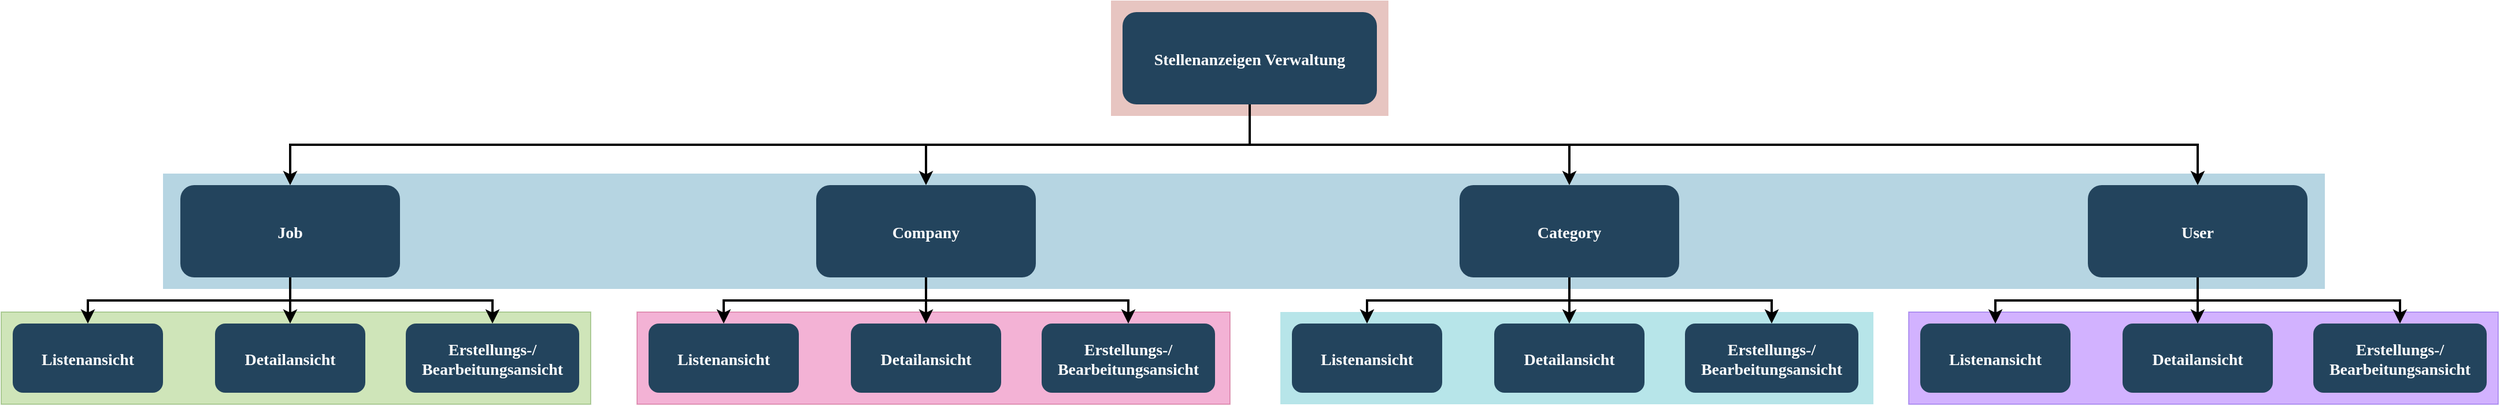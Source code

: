 <mxfile version="22.1.2" type="device">
  <diagram name="Page-1" id="2c0d36ab-eaac-3732-788b-9136903baeff">
    <mxGraphModel dx="3171.5" dy="828" grid="1" gridSize="10" guides="1" tooltips="1" connect="1" arrows="1" fold="1" page="1" pageScale="1.5" pageWidth="1169" pageHeight="827" background="none" math="0" shadow="0">
      <root>
        <mxCell id="0" />
        <mxCell id="1" parent="0" />
        <mxCell id="123" value="" style="fillColor=#AE4132;strokeColor=none;opacity=30;" parent="1" vertex="1">
          <mxGeometry x="730" y="175.5" width="240" height="100" as="geometry" />
        </mxCell>
        <mxCell id="122" value="" style="fillColor=#10739E;strokeColor=none;opacity=30;" parent="1" vertex="1">
          <mxGeometry x="-90" y="325.5" width="1870" height="100" as="geometry" />
        </mxCell>
        <mxCell id="109" value="" style="fillColor=#d80073;strokeColor=#A50040;opacity=30;fontColor=#ffffff;" parent="1" vertex="1">
          <mxGeometry x="320" y="445.5" width="513" height="80" as="geometry" />
        </mxCell>
        <mxCell id="2" value="Stellenanzeigen Verwaltung" style="rounded=1;fillColor=#23445D;gradientColor=none;strokeColor=none;fontColor=#FFFFFF;fontStyle=1;fontFamily=Tahoma;fontSize=14" parent="1" vertex="1">
          <mxGeometry x="740" y="185.5" width="220" height="80" as="geometry" />
        </mxCell>
        <mxCell id="9" value="" style="edgeStyle=elbowEdgeStyle;elbow=vertical;strokeWidth=2;rounded=0" parent="1" source="2" target="kGFZl7nDNpWa2QsAOw-V-141" edge="1">
          <mxGeometry x="337" y="215.5" width="100" height="100" as="geometry">
            <mxPoint x="337" y="315.5" as="sourcePoint" />
            <mxPoint x="1457" y="335.5" as="targetPoint" />
          </mxGeometry>
        </mxCell>
        <mxCell id="12" value="Company" style="rounded=1;fillColor=#23445D;gradientColor=none;strokeColor=none;fontColor=#FFFFFF;fontStyle=1;fontFamily=Tahoma;fontSize=14" parent="1" vertex="1">
          <mxGeometry x="475.0" y="335.5" width="190" height="80" as="geometry" />
        </mxCell>
        <mxCell id="25" value="Listenansicht" style="rounded=1;fillColor=#23445D;gradientColor=none;strokeColor=none;fontColor=#FFFFFF;fontStyle=1;fontFamily=Tahoma;fontSize=14" parent="1" vertex="1">
          <mxGeometry x="330" y="455.5" width="130" height="60" as="geometry" />
        </mxCell>
        <mxCell id="29" value="Detailansicht" style="rounded=1;fillColor=#23445D;gradientColor=none;strokeColor=none;fontColor=#FFFFFF;fontStyle=1;fontFamily=Tahoma;fontSize=14" parent="1" vertex="1">
          <mxGeometry x="505" y="455.5" width="130" height="60" as="geometry" />
        </mxCell>
        <mxCell id="59" value="" style="edgeStyle=elbowEdgeStyle;elbow=vertical;strokeWidth=2;rounded=0" parent="1" source="2" target="12" edge="1">
          <mxGeometry x="347" y="225.5" width="100" height="100" as="geometry">
            <mxPoint x="843" y="265.5" as="sourcePoint" />
            <mxPoint x="1430.0" y="345.5" as="targetPoint" />
          </mxGeometry>
        </mxCell>
        <mxCell id="61" value="" style="edgeStyle=elbowEdgeStyle;elbow=vertical;strokeWidth=2;rounded=0" parent="1" source="2" target="kGFZl7nDNpWa2QsAOw-V-133" edge="1">
          <mxGeometry x="-23" y="135.5" width="100" height="100" as="geometry">
            <mxPoint x="-23" y="235.5" as="sourcePoint" />
            <mxPoint x="202" y="335.5" as="targetPoint" />
          </mxGeometry>
        </mxCell>
        <mxCell id="100" value="" style="edgeStyle=elbowEdgeStyle;elbow=vertical;strokeWidth=2;rounded=0" parent="1" source="12" target="25" edge="1">
          <mxGeometry x="-23" y="135.5" width="100" height="100" as="geometry">
            <mxPoint x="-110" y="235.5" as="sourcePoint" />
            <mxPoint x="-10" y="135.5" as="targetPoint" />
          </mxGeometry>
        </mxCell>
        <mxCell id="101" value="" style="edgeStyle=elbowEdgeStyle;elbow=vertical;strokeWidth=2;rounded=0" parent="1" source="12" target="29" edge="1">
          <mxGeometry x="-23" y="135.5" width="100" height="100" as="geometry">
            <mxPoint x="-110" y="235.5" as="sourcePoint" />
            <mxPoint x="-10" y="135.5" as="targetPoint" />
          </mxGeometry>
        </mxCell>
        <mxCell id="102" value="" style="edgeStyle=elbowEdgeStyle;elbow=vertical;strokeWidth=2;rounded=0" parent="1" source="12" target="kGFZl7nDNpWa2QsAOw-V-158" edge="1">
          <mxGeometry x="-23" y="135.5" width="100" height="100" as="geometry">
            <mxPoint x="-110" y="235.5" as="sourcePoint" />
            <mxPoint x="738" y="455.5" as="targetPoint" />
          </mxGeometry>
        </mxCell>
        <mxCell id="kGFZl7nDNpWa2QsAOw-V-132" value="" style="fillColor=#60a917;strokeColor=#2D7600;opacity=30;fontColor=#ffffff;" vertex="1" parent="1">
          <mxGeometry x="-230" y="445.5" width="510" height="80" as="geometry" />
        </mxCell>
        <mxCell id="kGFZl7nDNpWa2QsAOw-V-133" value="Job" style="rounded=1;fillColor=#23445D;gradientColor=none;strokeColor=none;fontColor=#FFFFFF;fontStyle=1;fontFamily=Tahoma;fontSize=14" vertex="1" parent="1">
          <mxGeometry x="-75.0" y="335.5" width="190" height="80" as="geometry" />
        </mxCell>
        <mxCell id="kGFZl7nDNpWa2QsAOw-V-134" value="Listenansicht" style="rounded=1;fillColor=#23445D;gradientColor=none;strokeColor=none;fontColor=#FFFFFF;fontStyle=1;fontFamily=Tahoma;fontSize=14" vertex="1" parent="1">
          <mxGeometry x="-220" y="455.5" width="130" height="60" as="geometry" />
        </mxCell>
        <mxCell id="kGFZl7nDNpWa2QsAOw-V-135" value="Detailansicht" style="rounded=1;fillColor=#23445D;gradientColor=none;strokeColor=none;fontColor=#FFFFFF;fontStyle=1;fontFamily=Tahoma;fontSize=14" vertex="1" parent="1">
          <mxGeometry x="-45" y="455.5" width="130" height="60" as="geometry" />
        </mxCell>
        <mxCell id="kGFZl7nDNpWa2QsAOw-V-136" value="Erstellungs-/&#xa;Bearbeitungsansicht" style="rounded=1;fillColor=#23445D;gradientColor=none;strokeColor=none;fontColor=#FFFFFF;fontStyle=1;fontFamily=Tahoma;fontSize=14" vertex="1" parent="1">
          <mxGeometry x="120" y="455.5" width="150" height="60" as="geometry" />
        </mxCell>
        <mxCell id="kGFZl7nDNpWa2QsAOw-V-137" value="" style="edgeStyle=elbowEdgeStyle;elbow=vertical;strokeWidth=2;rounded=0" edge="1" parent="1" source="kGFZl7nDNpWa2QsAOw-V-133" target="kGFZl7nDNpWa2QsAOw-V-134">
          <mxGeometry x="-23" y="135.5" width="100" height="100" as="geometry">
            <mxPoint x="-660" y="235.5" as="sourcePoint" />
            <mxPoint x="-560" y="135.5" as="targetPoint" />
          </mxGeometry>
        </mxCell>
        <mxCell id="kGFZl7nDNpWa2QsAOw-V-138" value="" style="edgeStyle=elbowEdgeStyle;elbow=vertical;strokeWidth=2;rounded=0" edge="1" parent="1" source="kGFZl7nDNpWa2QsAOw-V-133" target="kGFZl7nDNpWa2QsAOw-V-135">
          <mxGeometry x="-23" y="135.5" width="100" height="100" as="geometry">
            <mxPoint x="-660" y="235.5" as="sourcePoint" />
            <mxPoint x="-560" y="135.5" as="targetPoint" />
          </mxGeometry>
        </mxCell>
        <mxCell id="kGFZl7nDNpWa2QsAOw-V-139" value="" style="edgeStyle=elbowEdgeStyle;elbow=vertical;strokeWidth=2;rounded=0" edge="1" parent="1" source="kGFZl7nDNpWa2QsAOw-V-133" target="kGFZl7nDNpWa2QsAOw-V-136">
          <mxGeometry x="-23" y="135.5" width="100" height="100" as="geometry">
            <mxPoint x="-660" y="235.5" as="sourcePoint" />
            <mxPoint x="-560" y="135.5" as="targetPoint" />
          </mxGeometry>
        </mxCell>
        <mxCell id="kGFZl7nDNpWa2QsAOw-V-140" value="" style="fillColor=#6a00ff;strokeColor=#3700CC;opacity=30;fontColor=#ffffff;" vertex="1" parent="1">
          <mxGeometry x="1420" y="445.5" width="510" height="80" as="geometry" />
        </mxCell>
        <mxCell id="kGFZl7nDNpWa2QsAOw-V-141" value="User" style="rounded=1;fillColor=#23445D;gradientColor=none;strokeColor=none;fontColor=#FFFFFF;fontStyle=1;fontFamily=Tahoma;fontSize=14" vertex="1" parent="1">
          <mxGeometry x="1575" y="335.5" width="190" height="80" as="geometry" />
        </mxCell>
        <mxCell id="kGFZl7nDNpWa2QsAOw-V-142" value="Listenansicht" style="rounded=1;fillColor=#23445D;gradientColor=none;strokeColor=none;fontColor=#FFFFFF;fontStyle=1;fontFamily=Tahoma;fontSize=14" vertex="1" parent="1">
          <mxGeometry x="1430" y="455.5" width="130" height="60" as="geometry" />
        </mxCell>
        <mxCell id="kGFZl7nDNpWa2QsAOw-V-143" value="Detailansicht" style="rounded=1;fillColor=#23445D;gradientColor=none;strokeColor=none;fontColor=#FFFFFF;fontStyle=1;fontFamily=Tahoma;fontSize=14" vertex="1" parent="1">
          <mxGeometry x="1605" y="455.5" width="130" height="60" as="geometry" />
        </mxCell>
        <mxCell id="kGFZl7nDNpWa2QsAOw-V-145" value="" style="edgeStyle=elbowEdgeStyle;elbow=vertical;strokeWidth=2;rounded=0" edge="1" parent="1" source="kGFZl7nDNpWa2QsAOw-V-141" target="kGFZl7nDNpWa2QsAOw-V-142">
          <mxGeometry x="-23" y="135.5" width="100" height="100" as="geometry">
            <mxPoint x="990" y="235.5" as="sourcePoint" />
            <mxPoint x="1090" y="135.5" as="targetPoint" />
          </mxGeometry>
        </mxCell>
        <mxCell id="kGFZl7nDNpWa2QsAOw-V-146" value="" style="edgeStyle=elbowEdgeStyle;elbow=vertical;strokeWidth=2;rounded=0" edge="1" parent="1" source="kGFZl7nDNpWa2QsAOw-V-141" target="kGFZl7nDNpWa2QsAOw-V-143">
          <mxGeometry x="-23" y="135.5" width="100" height="100" as="geometry">
            <mxPoint x="990" y="235.5" as="sourcePoint" />
            <mxPoint x="1090" y="135.5" as="targetPoint" />
          </mxGeometry>
        </mxCell>
        <mxCell id="kGFZl7nDNpWa2QsAOw-V-147" value="" style="edgeStyle=elbowEdgeStyle;elbow=vertical;strokeWidth=2;rounded=0" edge="1" parent="1" source="kGFZl7nDNpWa2QsAOw-V-141" target="kGFZl7nDNpWa2QsAOw-V-160">
          <mxGeometry x="-23" y="135.5" width="100" height="100" as="geometry">
            <mxPoint x="990" y="235.5" as="sourcePoint" />
            <mxPoint x="1845" y="455.5" as="targetPoint" />
          </mxGeometry>
        </mxCell>
        <mxCell id="kGFZl7nDNpWa2QsAOw-V-148" value="" style="fillColor=#12AAB5;strokeColor=none;opacity=30;" vertex="1" parent="1">
          <mxGeometry x="876.5" y="445.5" width="513" height="80" as="geometry" />
        </mxCell>
        <mxCell id="kGFZl7nDNpWa2QsAOw-V-149" value="Category" style="rounded=1;fillColor=#23445D;gradientColor=none;strokeColor=none;fontColor=#FFFFFF;fontStyle=1;fontFamily=Tahoma;fontSize=14" vertex="1" parent="1">
          <mxGeometry x="1031.5" y="335.5" width="190" height="80" as="geometry" />
        </mxCell>
        <mxCell id="kGFZl7nDNpWa2QsAOw-V-150" value="Listenansicht" style="rounded=1;fillColor=#23445D;gradientColor=none;strokeColor=none;fontColor=#FFFFFF;fontStyle=1;fontFamily=Tahoma;fontSize=14" vertex="1" parent="1">
          <mxGeometry x="886.5" y="455.5" width="130" height="60" as="geometry" />
        </mxCell>
        <mxCell id="kGFZl7nDNpWa2QsAOw-V-151" value="Detailansicht" style="rounded=1;fillColor=#23445D;gradientColor=none;strokeColor=none;fontColor=#FFFFFF;fontStyle=1;fontFamily=Tahoma;fontSize=14" vertex="1" parent="1">
          <mxGeometry x="1061.5" y="455.5" width="130" height="60" as="geometry" />
        </mxCell>
        <mxCell id="kGFZl7nDNpWa2QsAOw-V-153" value="" style="edgeStyle=elbowEdgeStyle;elbow=vertical;strokeWidth=2;rounded=0" edge="1" parent="1" source="kGFZl7nDNpWa2QsAOw-V-149" target="kGFZl7nDNpWa2QsAOw-V-150">
          <mxGeometry x="-23" y="135.5" width="100" height="100" as="geometry">
            <mxPoint x="446.5" y="235.5" as="sourcePoint" />
            <mxPoint x="546.5" y="135.5" as="targetPoint" />
          </mxGeometry>
        </mxCell>
        <mxCell id="kGFZl7nDNpWa2QsAOw-V-154" value="" style="edgeStyle=elbowEdgeStyle;elbow=vertical;strokeWidth=2;rounded=0" edge="1" parent="1" source="kGFZl7nDNpWa2QsAOw-V-149" target="kGFZl7nDNpWa2QsAOw-V-151">
          <mxGeometry x="-23" y="135.5" width="100" height="100" as="geometry">
            <mxPoint x="446.5" y="235.5" as="sourcePoint" />
            <mxPoint x="546.5" y="135.5" as="targetPoint" />
          </mxGeometry>
        </mxCell>
        <mxCell id="kGFZl7nDNpWa2QsAOw-V-155" value="" style="edgeStyle=elbowEdgeStyle;elbow=vertical;strokeWidth=2;rounded=0" edge="1" parent="1" source="kGFZl7nDNpWa2QsAOw-V-149" target="kGFZl7nDNpWa2QsAOw-V-159">
          <mxGeometry x="-23" y="135.5" width="100" height="100" as="geometry">
            <mxPoint x="446.5" y="235.5" as="sourcePoint" />
            <mxPoint x="1301.5" y="455.5" as="targetPoint" />
          </mxGeometry>
        </mxCell>
        <mxCell id="kGFZl7nDNpWa2QsAOw-V-157" value="" style="edgeStyle=elbowEdgeStyle;elbow=vertical;strokeWidth=2;rounded=0" edge="1" parent="1" source="2" target="kGFZl7nDNpWa2QsAOw-V-149">
          <mxGeometry x="337" y="215.5" width="100" height="100" as="geometry">
            <mxPoint x="862" y="276" as="sourcePoint" />
            <mxPoint x="1660" y="346" as="targetPoint" />
          </mxGeometry>
        </mxCell>
        <mxCell id="kGFZl7nDNpWa2QsAOw-V-158" value="Erstellungs-/&#xa;Bearbeitungsansicht" style="rounded=1;fillColor=#23445D;gradientColor=none;strokeColor=none;fontColor=#FFFFFF;fontStyle=1;fontFamily=Tahoma;fontSize=14" vertex="1" parent="1">
          <mxGeometry x="670" y="455.5" width="150" height="60" as="geometry" />
        </mxCell>
        <mxCell id="kGFZl7nDNpWa2QsAOw-V-159" value="Erstellungs-/&#xa;Bearbeitungsansicht" style="rounded=1;fillColor=#23445D;gradientColor=none;strokeColor=none;fontColor=#FFFFFF;fontStyle=1;fontFamily=Tahoma;fontSize=14" vertex="1" parent="1">
          <mxGeometry x="1226.5" y="455.5" width="150" height="60" as="geometry" />
        </mxCell>
        <mxCell id="kGFZl7nDNpWa2QsAOw-V-160" value="Erstellungs-/&#xa;Bearbeitungsansicht" style="rounded=1;fillColor=#23445D;gradientColor=none;strokeColor=none;fontColor=#FFFFFF;fontStyle=1;fontFamily=Tahoma;fontSize=14" vertex="1" parent="1">
          <mxGeometry x="1770" y="455.5" width="150" height="60" as="geometry" />
        </mxCell>
      </root>
    </mxGraphModel>
  </diagram>
</mxfile>
